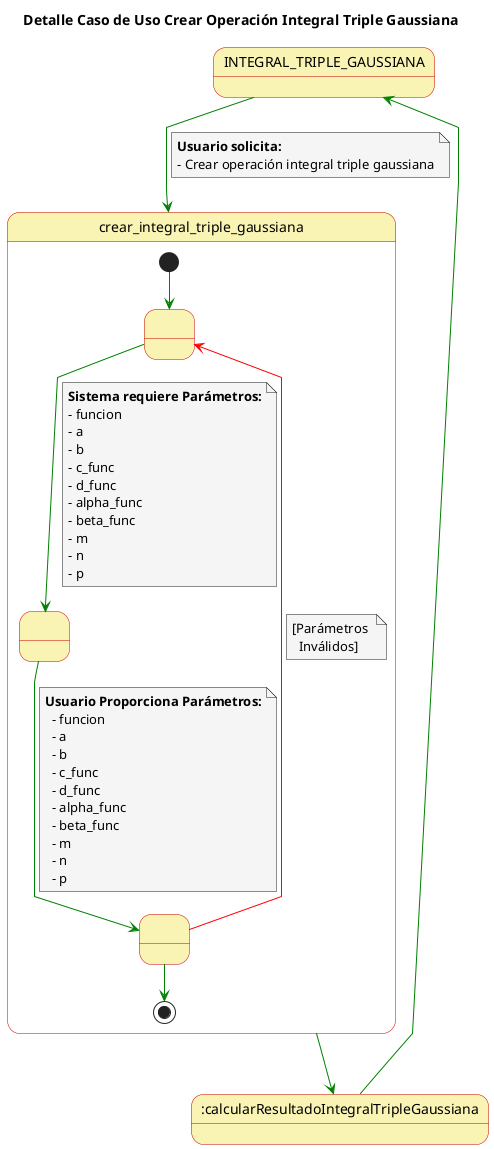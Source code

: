 @startuml

top to bottom direction

skinparam state {
  BackgroundColor #faf4b4
  BorderColor #c90000
}

skinparam note {
  BackgroundColor #f5f5f5
}

skinparam linetype polyline

title Detalle Caso de Uso Crear Operación Integral Triple Gaussiana

state INTEGRAL_TRIPLE_GAUSSIANA

INTEGRAL_TRIPLE_GAUSSIANA-[#green]-> crear_integral_triple_gaussiana
note on link
  **Usuario solicita:**
  - Crear operación integral triple gaussiana
end note

state crear_integral_triple_gaussiana{
  state 1 as " "
  state 2 as " "
  state 3 as " "
  
  [*] -[#green]-> 1
  1 -[#green]-> 2
  note on link
      **Sistema requiere Parámetros:**
      - funcion
      - a
      - b
      - c_func
      - d_func
      - alpha_func
      - beta_func
      - m
      - n
      - p
  end note
  2 -[#green]-> 3
  note on link
    **Usuario Proporciona Parámetros:**
      - funcion
      - a
      - b
      - c_func
      - d_func
      - alpha_func
      - beta_func
      - m
      - n
      - p
  end note
  3 -[#red]-> 1
  note on link
    [Parámetros 
      Inválidos]
  end note
  3 -[#green]-> [*]

}

crear_integral_triple_gaussiana-[#green]-> :calcularResultadoIntegralTripleGaussiana

:calcularResultadoIntegralTripleGaussiana-[#green]-> INTEGRAL_TRIPLE_GAUSSIANA

@enduml